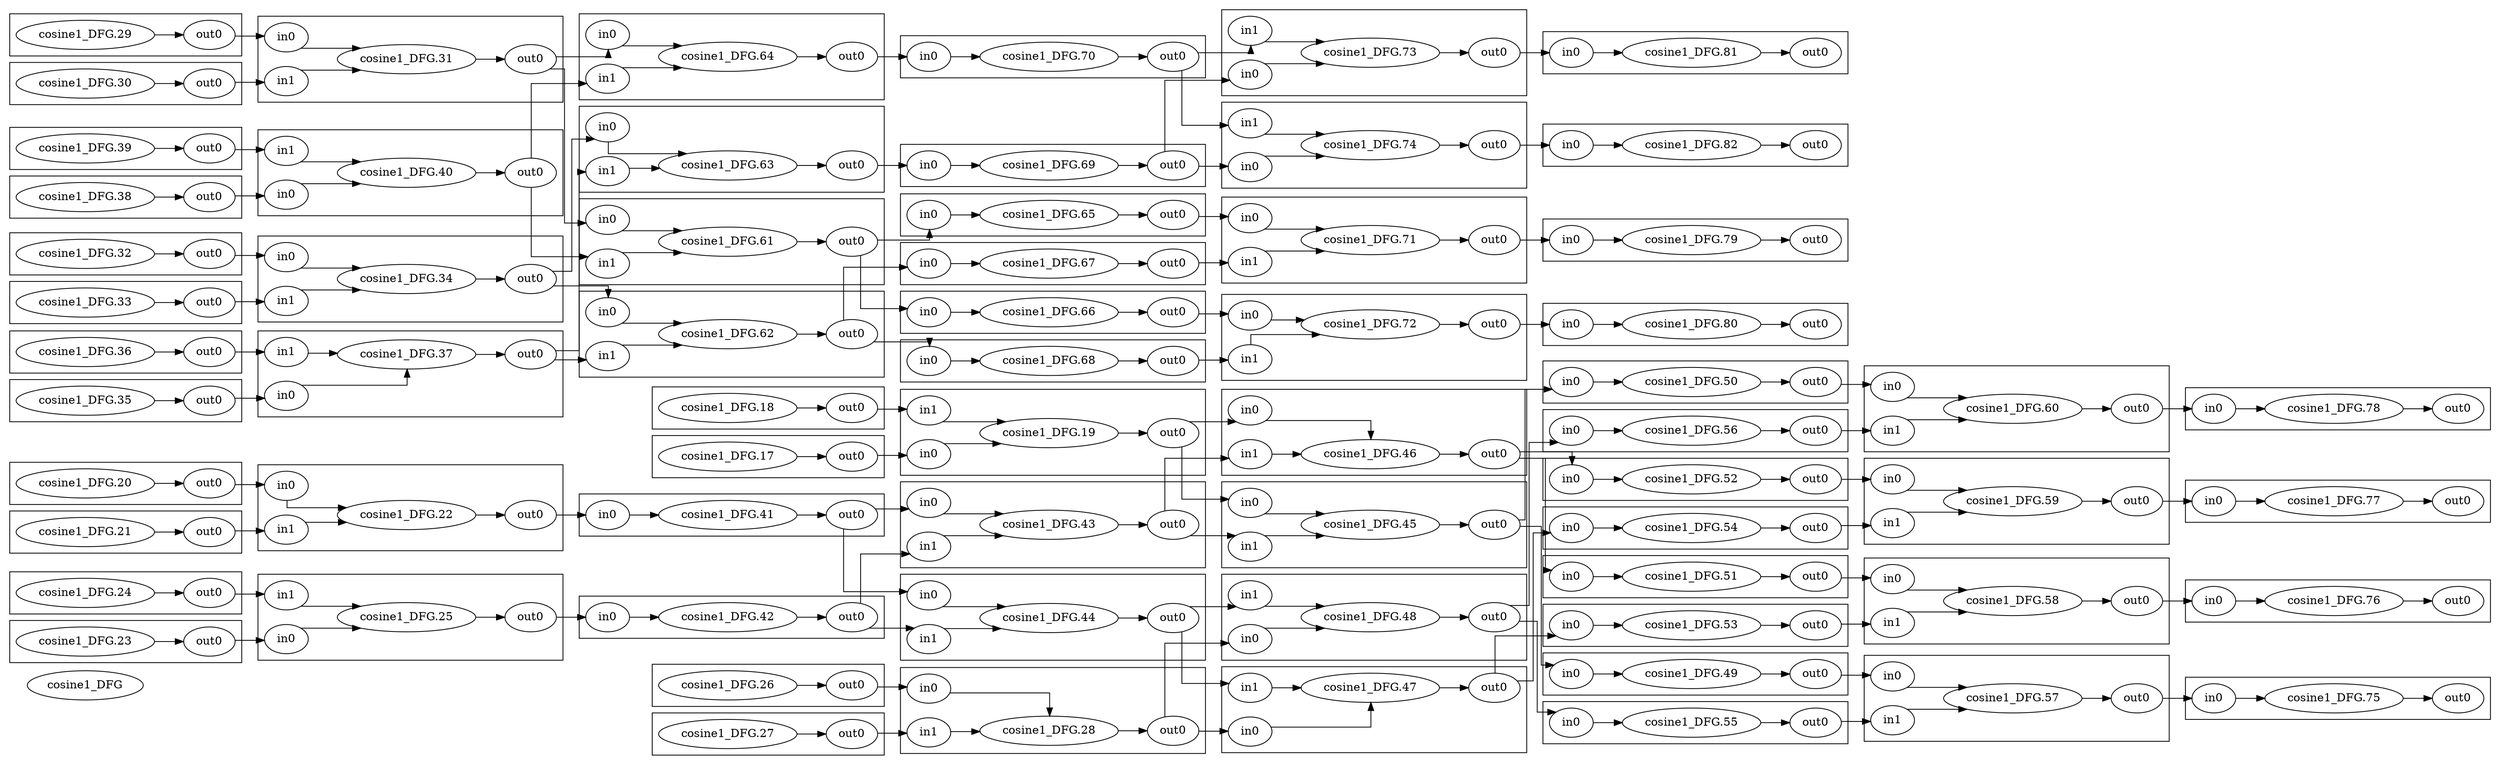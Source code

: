digraph cluster_cosine1_DFG {
	rankdir=LR splines=ortho
	cosine1_DFG [label=cosine1_DFG]
	subgraph "cluster_cosine1_DFG.46" {
		rankdir=LR splines=ortho
		"cosine1_DFG.46" [label="cosine1_DFG.46"]
		"cosine1_DFG.46.in1" [label=in1]
		"cosine1_DFG.46.out0" [label=out0]
		"cosine1_DFG.46.in0" [label=in0]
	}
	subgraph "cluster_cosine1_DFG.78" {
		rankdir=LR splines=ortho
		"cosine1_DFG.78" [label="cosine1_DFG.78"]
		"cosine1_DFG.78.out0" [label=out0]
		"cosine1_DFG.78.in0" [label=in0]
	}
	subgraph "cluster_cosine1_DFG.70" {
		rankdir=LR splines=ortho
		"cosine1_DFG.70" [label="cosine1_DFG.70"]
		"cosine1_DFG.70.in0" [label=in0]
		"cosine1_DFG.70.out0" [label=out0]
	}
	subgraph "cluster_cosine1_DFG.18" {
		rankdir=LR splines=ortho
		"cosine1_DFG.18" [label="cosine1_DFG.18"]
		"cosine1_DFG.18.out0" [label=out0]
	}
	subgraph "cluster_cosine1_DFG.51" {
		rankdir=LR splines=ortho
		"cosine1_DFG.51" [label="cosine1_DFG.51"]
		"cosine1_DFG.51.out0" [label=out0]
		"cosine1_DFG.51.in0" [label=in0]
	}
	subgraph "cluster_cosine1_DFG.65" {
		rankdir=LR splines=ortho
		"cosine1_DFG.65" [label="cosine1_DFG.65"]
		"cosine1_DFG.65.in0" [label=in0]
		"cosine1_DFG.65.out0" [label=out0]
	}
	subgraph "cluster_cosine1_DFG.19" {
		rankdir=LR splines=ortho
		"cosine1_DFG.19" [label="cosine1_DFG.19"]
		"cosine1_DFG.19.in0" [label=in0]
		"cosine1_DFG.19.out0" [label=out0]
		"cosine1_DFG.19.in1" [label=in1]
	}
	subgraph "cluster_cosine1_DFG.52" {
		rankdir=LR splines=ortho
		"cosine1_DFG.52" [label="cosine1_DFG.52"]
		"cosine1_DFG.52.in0" [label=in0]
		"cosine1_DFG.52.out0" [label=out0]
	}
	subgraph "cluster_cosine1_DFG.66" {
		rankdir=LR splines=ortho
		"cosine1_DFG.66" [label="cosine1_DFG.66"]
		"cosine1_DFG.66.in0" [label=in0]
		"cosine1_DFG.66.out0" [label=out0]
	}
	subgraph "cluster_cosine1_DFG.34" {
		rankdir=LR splines=ortho
		"cosine1_DFG.34" [label="cosine1_DFG.34"]
		"cosine1_DFG.34.in0" [label=in0]
		"cosine1_DFG.34.in1" [label=in1]
		"cosine1_DFG.34.out0" [label=out0]
	}
	subgraph "cluster_cosine1_DFG.36" {
		rankdir=LR splines=ortho
		"cosine1_DFG.36" [label="cosine1_DFG.36"]
		"cosine1_DFG.36.out0" [label=out0]
	}
	subgraph "cluster_cosine1_DFG.64" {
		rankdir=LR splines=ortho
		"cosine1_DFG.64" [label="cosine1_DFG.64"]
		"cosine1_DFG.64.in0" [label=in0]
		"cosine1_DFG.64.in1" [label=in1]
		"cosine1_DFG.64.out0" [label=out0]
	}
	subgraph "cluster_cosine1_DFG.47" {
		rankdir=LR splines=ortho
		"cosine1_DFG.47" [label="cosine1_DFG.47"]
		"cosine1_DFG.47.in0" [label=in0]
		"cosine1_DFG.47.in1" [label=in1]
		"cosine1_DFG.47.out0" [label=out0]
	}
	subgraph "cluster_cosine1_DFG.48" {
		rankdir=LR splines=ortho
		"cosine1_DFG.48" [label="cosine1_DFG.48"]
		"cosine1_DFG.48.in1" [label=in1]
		"cosine1_DFG.48.out0" [label=out0]
		"cosine1_DFG.48.in0" [label=in0]
	}
	subgraph "cluster_cosine1_DFG.29" {
		rankdir=LR splines=ortho
		"cosine1_DFG.29" [label="cosine1_DFG.29"]
		"cosine1_DFG.29.out0" [label=out0]
	}
	subgraph "cluster_cosine1_DFG.61" {
		rankdir=LR splines=ortho
		"cosine1_DFG.61" [label="cosine1_DFG.61"]
		"cosine1_DFG.61.in1" [label=in1]
		"cosine1_DFG.61.in0" [label=in0]
		"cosine1_DFG.61.out0" [label=out0]
	}
	subgraph "cluster_cosine1_DFG.45" {
		rankdir=LR splines=ortho
		"cosine1_DFG.45" [label="cosine1_DFG.45"]
		"cosine1_DFG.45.out0" [label=out0]
		"cosine1_DFG.45.in0" [label=in0]
		"cosine1_DFG.45.in1" [label=in1]
	}
	subgraph "cluster_cosine1_DFG.43" {
		rankdir=LR splines=ortho
		"cosine1_DFG.43" [label="cosine1_DFG.43"]
		"cosine1_DFG.43.out0" [label=out0]
		"cosine1_DFG.43.in1" [label=in1]
		"cosine1_DFG.43.in0" [label=in0]
	}
	subgraph "cluster_cosine1_DFG.41" {
		rankdir=LR splines=ortho
		"cosine1_DFG.41" [label="cosine1_DFG.41"]
		"cosine1_DFG.41.in0" [label=in0]
		"cosine1_DFG.41.out0" [label=out0]
	}
	subgraph "cluster_cosine1_DFG.37" {
		rankdir=LR splines=ortho
		"cosine1_DFG.37" [label="cosine1_DFG.37"]
		"cosine1_DFG.37.out0" [label=out0]
		"cosine1_DFG.37.in1" [label=in1]
		"cosine1_DFG.37.in0" [label=in0]
	}
	subgraph "cluster_cosine1_DFG.79" {
		rankdir=LR splines=ortho
		"cosine1_DFG.79" [label="cosine1_DFG.79"]
		"cosine1_DFG.79.out0" [label=out0]
		"cosine1_DFG.79.in0" [label=in0]
	}
	subgraph "cluster_cosine1_DFG.22" {
		rankdir=LR splines=ortho
		"cosine1_DFG.22" [label="cosine1_DFG.22"]
		"cosine1_DFG.22.in1" [label=in1]
		"cosine1_DFG.22.in0" [label=in0]
		"cosine1_DFG.22.out0" [label=out0]
	}
	subgraph "cluster_cosine1_DFG.76" {
		rankdir=LR splines=ortho
		"cosine1_DFG.76" [label="cosine1_DFG.76"]
		"cosine1_DFG.76.in0" [label=in0]
		"cosine1_DFG.76.out0" [label=out0]
	}
	subgraph "cluster_cosine1_DFG.81" {
		rankdir=LR splines=ortho
		"cosine1_DFG.81" [label="cosine1_DFG.81"]
		"cosine1_DFG.81.in0" [label=in0]
		"cosine1_DFG.81.out0" [label=out0]
	}
	subgraph "cluster_cosine1_DFG.49" {
		rankdir=LR splines=ortho
		"cosine1_DFG.49" [label="cosine1_DFG.49"]
		"cosine1_DFG.49.out0" [label=out0]
		"cosine1_DFG.49.in0" [label=in0]
	}
	subgraph "cluster_cosine1_DFG.53" {
		rankdir=LR splines=ortho
		"cosine1_DFG.53" [label="cosine1_DFG.53"]
		"cosine1_DFG.53.in0" [label=in0]
		"cosine1_DFG.53.out0" [label=out0]
	}
	subgraph "cluster_cosine1_DFG.20" {
		rankdir=LR splines=ortho
		"cosine1_DFG.20" [label="cosine1_DFG.20"]
		"cosine1_DFG.20.out0" [label=out0]
	}
	subgraph "cluster_cosine1_DFG.56" {
		rankdir=LR splines=ortho
		"cosine1_DFG.56" [label="cosine1_DFG.56"]
		"cosine1_DFG.56.out0" [label=out0]
		"cosine1_DFG.56.in0" [label=in0]
	}
	subgraph "cluster_cosine1_DFG.26" {
		rankdir=LR splines=ortho
		"cosine1_DFG.26" [label="cosine1_DFG.26"]
		"cosine1_DFG.26.out0" [label=out0]
	}
	subgraph "cluster_cosine1_DFG.59" {
		rankdir=LR splines=ortho
		"cosine1_DFG.59" [label="cosine1_DFG.59"]
		"cosine1_DFG.59.in0" [label=in0]
		"cosine1_DFG.59.in1" [label=in1]
		"cosine1_DFG.59.out0" [label=out0]
	}
	subgraph "cluster_cosine1_DFG.75" {
		rankdir=LR splines=ortho
		"cosine1_DFG.75" [label="cosine1_DFG.75"]
		"cosine1_DFG.75.out0" [label=out0]
		"cosine1_DFG.75.in0" [label=in0]
	}
	subgraph "cluster_cosine1_DFG.39" {
		rankdir=LR splines=ortho
		"cosine1_DFG.39" [label="cosine1_DFG.39"]
		"cosine1_DFG.39.out0" [label=out0]
	}
	subgraph "cluster_cosine1_DFG.62" {
		rankdir=LR splines=ortho
		"cosine1_DFG.62" [label="cosine1_DFG.62"]
		"cosine1_DFG.62.in0" [label=in0]
		"cosine1_DFG.62.out0" [label=out0]
		"cosine1_DFG.62.in1" [label=in1]
	}
	subgraph "cluster_cosine1_DFG.72" {
		rankdir=LR splines=ortho
		"cosine1_DFG.72" [label="cosine1_DFG.72"]
		"cosine1_DFG.72.in1" [label=in1]
		"cosine1_DFG.72.out0" [label=out0]
		"cosine1_DFG.72.in0" [label=in0]
	}
	subgraph "cluster_cosine1_DFG.73" {
		rankdir=LR splines=ortho
		"cosine1_DFG.73" [label="cosine1_DFG.73"]
		"cosine1_DFG.73.in0" [label=in0]
		"cosine1_DFG.73.out0" [label=out0]
		"cosine1_DFG.73.in1" [label=in1]
	}
	subgraph "cluster_cosine1_DFG.57" {
		rankdir=LR splines=ortho
		"cosine1_DFG.57" [label="cosine1_DFG.57"]
		"cosine1_DFG.57.out0" [label=out0]
		"cosine1_DFG.57.in1" [label=in1]
		"cosine1_DFG.57.in0" [label=in0]
	}
	subgraph "cluster_cosine1_DFG.31" {
		rankdir=LR splines=ortho
		"cosine1_DFG.31" [label="cosine1_DFG.31"]
		"cosine1_DFG.31.in0" [label=in0]
		"cosine1_DFG.31.out0" [label=out0]
		"cosine1_DFG.31.in1" [label=in1]
	}
	subgraph "cluster_cosine1_DFG.55" {
		rankdir=LR splines=ortho
		"cosine1_DFG.55" [label="cosine1_DFG.55"]
		"cosine1_DFG.55.out0" [label=out0]
		"cosine1_DFG.55.in0" [label=in0]
	}
	subgraph "cluster_cosine1_DFG.38" {
		rankdir=LR splines=ortho
		"cosine1_DFG.38" [label="cosine1_DFG.38"]
		"cosine1_DFG.38.out0" [label=out0]
	}
	subgraph "cluster_cosine1_DFG.80" {
		rankdir=LR splines=ortho
		"cosine1_DFG.80" [label="cosine1_DFG.80"]
		"cosine1_DFG.80.out0" [label=out0]
		"cosine1_DFG.80.in0" [label=in0]
	}
	subgraph "cluster_cosine1_DFG.69" {
		rankdir=LR splines=ortho
		"cosine1_DFG.69" [label="cosine1_DFG.69"]
		"cosine1_DFG.69.out0" [label=out0]
		"cosine1_DFG.69.in0" [label=in0]
	}
	subgraph "cluster_cosine1_DFG.44" {
		rankdir=LR splines=ortho
		"cosine1_DFG.44" [label="cosine1_DFG.44"]
		"cosine1_DFG.44.in1" [label=in1]
		"cosine1_DFG.44.in0" [label=in0]
		"cosine1_DFG.44.out0" [label=out0]
	}
	subgraph "cluster_cosine1_DFG.60" {
		rankdir=LR splines=ortho
		"cosine1_DFG.60" [label="cosine1_DFG.60"]
		"cosine1_DFG.60.out0" [label=out0]
		"cosine1_DFG.60.in1" [label=in1]
		"cosine1_DFG.60.in0" [label=in0]
	}
	subgraph "cluster_cosine1_DFG.58" {
		rankdir=LR splines=ortho
		"cosine1_DFG.58" [label="cosine1_DFG.58"]
		"cosine1_DFG.58.out0" [label=out0]
		"cosine1_DFG.58.in1" [label=in1]
		"cosine1_DFG.58.in0" [label=in0]
	}
	subgraph "cluster_cosine1_DFG.50" {
		rankdir=LR splines=ortho
		"cosine1_DFG.50" [label="cosine1_DFG.50"]
		"cosine1_DFG.50.out0" [label=out0]
		"cosine1_DFG.50.in0" [label=in0]
	}
	subgraph "cluster_cosine1_DFG.25" {
		rankdir=LR splines=ortho
		"cosine1_DFG.25" [label="cosine1_DFG.25"]
		"cosine1_DFG.25.in0" [label=in0]
		"cosine1_DFG.25.in1" [label=in1]
		"cosine1_DFG.25.out0" [label=out0]
	}
	subgraph "cluster_cosine1_DFG.71" {
		rankdir=LR splines=ortho
		"cosine1_DFG.71" [label="cosine1_DFG.71"]
		"cosine1_DFG.71.in1" [label=in1]
		"cosine1_DFG.71.out0" [label=out0]
		"cosine1_DFG.71.in0" [label=in0]
	}
	subgraph "cluster_cosine1_DFG.77" {
		rankdir=LR splines=ortho
		"cosine1_DFG.77" [label="cosine1_DFG.77"]
		"cosine1_DFG.77.in0" [label=in0]
		"cosine1_DFG.77.out0" [label=out0]
	}
	subgraph "cluster_cosine1_DFG.32" {
		rankdir=LR splines=ortho
		"cosine1_DFG.32" [label="cosine1_DFG.32"]
		"cosine1_DFG.32.out0" [label=out0]
	}
	subgraph "cluster_cosine1_DFG.40" {
		rankdir=LR splines=ortho
		"cosine1_DFG.40" [label="cosine1_DFG.40"]
		"cosine1_DFG.40.in0" [label=in0]
		"cosine1_DFG.40.out0" [label=out0]
		"cosine1_DFG.40.in1" [label=in1]
	}
	subgraph "cluster_cosine1_DFG.42" {
		rankdir=LR splines=ortho
		"cosine1_DFG.42" [label="cosine1_DFG.42"]
		"cosine1_DFG.42.in0" [label=in0]
		"cosine1_DFG.42.out0" [label=out0]
	}
	subgraph "cluster_cosine1_DFG.54" {
		rankdir=LR splines=ortho
		"cosine1_DFG.54" [label="cosine1_DFG.54"]
		"cosine1_DFG.54.in0" [label=in0]
		"cosine1_DFG.54.out0" [label=out0]
	}
	subgraph "cluster_cosine1_DFG.82" {
		rankdir=LR splines=ortho
		"cosine1_DFG.82" [label="cosine1_DFG.82"]
		"cosine1_DFG.82.out0" [label=out0]
		"cosine1_DFG.82.in0" [label=in0]
	}
	subgraph "cluster_cosine1_DFG.24" {
		rankdir=LR splines=ortho
		"cosine1_DFG.24" [label="cosine1_DFG.24"]
		"cosine1_DFG.24.out0" [label=out0]
	}
	subgraph "cluster_cosine1_DFG.67" {
		rankdir=LR splines=ortho
		"cosine1_DFG.67" [label="cosine1_DFG.67"]
		"cosine1_DFG.67.out0" [label=out0]
		"cosine1_DFG.67.in0" [label=in0]
	}
	subgraph "cluster_cosine1_DFG.28" {
		rankdir=LR splines=ortho
		"cosine1_DFG.28" [label="cosine1_DFG.28"]
		"cosine1_DFG.28.in1" [label=in1]
		"cosine1_DFG.28.in0" [label=in0]
		"cosine1_DFG.28.out0" [label=out0]
	}
	subgraph "cluster_cosine1_DFG.33" {
		rankdir=LR splines=ortho
		"cosine1_DFG.33" [label="cosine1_DFG.33"]
		"cosine1_DFG.33.out0" [label=out0]
	}
	subgraph "cluster_cosine1_DFG.23" {
		rankdir=LR splines=ortho
		"cosine1_DFG.23" [label="cosine1_DFG.23"]
		"cosine1_DFG.23.out0" [label=out0]
	}
	subgraph "cluster_cosine1_DFG.63" {
		rankdir=LR splines=ortho
		"cosine1_DFG.63" [label="cosine1_DFG.63"]
		"cosine1_DFG.63.out0" [label=out0]
		"cosine1_DFG.63.in0" [label=in0]
		"cosine1_DFG.63.in1" [label=in1]
	}
	subgraph "cluster_cosine1_DFG.74" {
		rankdir=LR splines=ortho
		"cosine1_DFG.74" [label="cosine1_DFG.74"]
		"cosine1_DFG.74.in0" [label=in0]
		"cosine1_DFG.74.out0" [label=out0]
		"cosine1_DFG.74.in1" [label=in1]
	}
	subgraph "cluster_cosine1_DFG.35" {
		rankdir=LR splines=ortho
		"cosine1_DFG.35" [label="cosine1_DFG.35"]
		"cosine1_DFG.35.out0" [label=out0]
	}
	subgraph "cluster_cosine1_DFG.21" {
		rankdir=LR splines=ortho
		"cosine1_DFG.21" [label="cosine1_DFG.21"]
		"cosine1_DFG.21.out0" [label=out0]
	}
	subgraph "cluster_cosine1_DFG.27" {
		rankdir=LR splines=ortho
		"cosine1_DFG.27" [label="cosine1_DFG.27"]
		"cosine1_DFG.27.out0" [label=out0]
	}
	subgraph "cluster_cosine1_DFG.30" {
		rankdir=LR splines=ortho
		"cosine1_DFG.30" [label="cosine1_DFG.30"]
		"cosine1_DFG.30.out0" [label=out0]
	}
	subgraph "cluster_cosine1_DFG.68" {
		rankdir=LR splines=ortho
		"cosine1_DFG.68" [label="cosine1_DFG.68"]
		"cosine1_DFG.68.in0" [label=in0]
		"cosine1_DFG.68.out0" [label=out0]
	}
	subgraph "cluster_cosine1_DFG.17" {
		rankdir=LR splines=ortho
		"cosine1_DFG.17" [label="cosine1_DFG.17"]
		"cosine1_DFG.17.out0" [label=out0]
	}
	"cosine1_DFG.17.out0" -> "cosine1_DFG.19.in0" [lhead="cluster_cosine1_DFG.19" ltail="cluster_cosine1_DFG.17"]
	"cosine1_DFG.18.out0" -> "cosine1_DFG.19.in1" [lhead="cluster_cosine1_DFG.19" ltail="cluster_cosine1_DFG.18"]
	"cosine1_DFG.19.out0" -> "cosine1_DFG.46.in0" [lhead="cluster_cosine1_DFG.46" ltail="cluster_cosine1_DFG.19"]
	"cosine1_DFG.19.out0" -> "cosine1_DFG.45.in0" [lhead="cluster_cosine1_DFG.45" ltail="cluster_cosine1_DFG.19"]
	"cosine1_DFG.20.out0" -> "cosine1_DFG.22.in0" [lhead="cluster_cosine1_DFG.22" ltail="cluster_cosine1_DFG.20"]
	"cosine1_DFG.21.out0" -> "cosine1_DFG.22.in1" [lhead="cluster_cosine1_DFG.22" ltail="cluster_cosine1_DFG.21"]
	"cosine1_DFG.22.out0" -> "cosine1_DFG.41.in0" [lhead="cluster_cosine1_DFG.41" ltail="cluster_cosine1_DFG.22"]
	"cosine1_DFG.23.out0" -> "cosine1_DFG.25.in0" [lhead="cluster_cosine1_DFG.25" ltail="cluster_cosine1_DFG.23"]
	"cosine1_DFG.24.out0" -> "cosine1_DFG.25.in1" [lhead="cluster_cosine1_DFG.25" ltail="cluster_cosine1_DFG.24"]
	"cosine1_DFG.25.out0" -> "cosine1_DFG.42.in0" [lhead="cluster_cosine1_DFG.42" ltail="cluster_cosine1_DFG.25"]
	"cosine1_DFG.26.out0" -> "cosine1_DFG.28.in0" [lhead="cluster_cosine1_DFG.28" ltail="cluster_cosine1_DFG.26"]
	"cosine1_DFG.27.out0" -> "cosine1_DFG.28.in1" [lhead="cluster_cosine1_DFG.28" ltail="cluster_cosine1_DFG.27"]
	"cosine1_DFG.28.out0" -> "cosine1_DFG.47.in0" [lhead="cluster_cosine1_DFG.47" ltail="cluster_cosine1_DFG.28"]
	"cosine1_DFG.28.out0" -> "cosine1_DFG.48.in0" [lhead="cluster_cosine1_DFG.48" ltail="cluster_cosine1_DFG.28"]
	"cosine1_DFG.29.out0" -> "cosine1_DFG.31.in0" [lhead="cluster_cosine1_DFG.31" ltail="cluster_cosine1_DFG.29"]
	"cosine1_DFG.30.out0" -> "cosine1_DFG.31.in1" [lhead="cluster_cosine1_DFG.31" ltail="cluster_cosine1_DFG.30"]
	"cosine1_DFG.31.out0" -> "cosine1_DFG.61.in0" [lhead="cluster_cosine1_DFG.61" ltail="cluster_cosine1_DFG.31"]
	"cosine1_DFG.31.out0" -> "cosine1_DFG.64.in0" [lhead="cluster_cosine1_DFG.64" ltail="cluster_cosine1_DFG.31"]
	"cosine1_DFG.32.out0" -> "cosine1_DFG.34.in0" [lhead="cluster_cosine1_DFG.34" ltail="cluster_cosine1_DFG.32"]
	"cosine1_DFG.33.out0" -> "cosine1_DFG.34.in1" [lhead="cluster_cosine1_DFG.34" ltail="cluster_cosine1_DFG.33"]
	"cosine1_DFG.34.out0" -> "cosine1_DFG.63.in0" [lhead="cluster_cosine1_DFG.63" ltail="cluster_cosine1_DFG.34"]
	"cosine1_DFG.34.out0" -> "cosine1_DFG.62.in0" [lhead="cluster_cosine1_DFG.62" ltail="cluster_cosine1_DFG.34"]
	"cosine1_DFG.35.out0" -> "cosine1_DFG.37.in0" [lhead="cluster_cosine1_DFG.37" ltail="cluster_cosine1_DFG.35"]
	"cosine1_DFG.36.out0" -> "cosine1_DFG.37.in1" [lhead="cluster_cosine1_DFG.37" ltail="cluster_cosine1_DFG.36"]
	"cosine1_DFG.37.out0" -> "cosine1_DFG.63.in1" [lhead="cluster_cosine1_DFG.63" ltail="cluster_cosine1_DFG.37"]
	"cosine1_DFG.37.out0" -> "cosine1_DFG.62.in1" [lhead="cluster_cosine1_DFG.62" ltail="cluster_cosine1_DFG.37"]
	"cosine1_DFG.38.out0" -> "cosine1_DFG.40.in0" [lhead="cluster_cosine1_DFG.40" ltail="cluster_cosine1_DFG.38"]
	"cosine1_DFG.39.out0" -> "cosine1_DFG.40.in1" [lhead="cluster_cosine1_DFG.40" ltail="cluster_cosine1_DFG.39"]
	"cosine1_DFG.40.out0" -> "cosine1_DFG.61.in1" [lhead="cluster_cosine1_DFG.61" ltail="cluster_cosine1_DFG.40"]
	"cosine1_DFG.40.out0" -> "cosine1_DFG.64.in1" [lhead="cluster_cosine1_DFG.64" ltail="cluster_cosine1_DFG.40"]
	"cosine1_DFG.41.out0" -> "cosine1_DFG.44.in0" [lhead="cluster_cosine1_DFG.44" ltail="cluster_cosine1_DFG.41"]
	"cosine1_DFG.41.out0" -> "cosine1_DFG.43.in0" [lhead="cluster_cosine1_DFG.43" ltail="cluster_cosine1_DFG.41"]
	"cosine1_DFG.42.out0" -> "cosine1_DFG.44.in1" [lhead="cluster_cosine1_DFG.44" ltail="cluster_cosine1_DFG.42"]
	"cosine1_DFG.42.out0" -> "cosine1_DFG.43.in1" [lhead="cluster_cosine1_DFG.43" ltail="cluster_cosine1_DFG.42"]
	"cosine1_DFG.43.out0" -> "cosine1_DFG.46.in1" [lhead="cluster_cosine1_DFG.46" ltail="cluster_cosine1_DFG.43"]
	"cosine1_DFG.43.out0" -> "cosine1_DFG.45.in1" [lhead="cluster_cosine1_DFG.45" ltail="cluster_cosine1_DFG.43"]
	"cosine1_DFG.44.out0" -> "cosine1_DFG.47.in1" [lhead="cluster_cosine1_DFG.47" ltail="cluster_cosine1_DFG.44"]
	"cosine1_DFG.44.out0" -> "cosine1_DFG.48.in1" [lhead="cluster_cosine1_DFG.48" ltail="cluster_cosine1_DFG.44"]
	"cosine1_DFG.45.out0" -> "cosine1_DFG.50.in0" [lhead="cluster_cosine1_DFG.50" ltail="cluster_cosine1_DFG.45"]
	"cosine1_DFG.45.out0" -> "cosine1_DFG.49.in0" [lhead="cluster_cosine1_DFG.49" ltail="cluster_cosine1_DFG.45"]
	"cosine1_DFG.46.out0" -> "cosine1_DFG.52.in0" [lhead="cluster_cosine1_DFG.52" ltail="cluster_cosine1_DFG.46"]
	"cosine1_DFG.46.out0" -> "cosine1_DFG.51.in0" [lhead="cluster_cosine1_DFG.51" ltail="cluster_cosine1_DFG.46"]
	"cosine1_DFG.47.out0" -> "cosine1_DFG.53.in0" [lhead="cluster_cosine1_DFG.53" ltail="cluster_cosine1_DFG.47"]
	"cosine1_DFG.47.out0" -> "cosine1_DFG.54.in0" [lhead="cluster_cosine1_DFG.54" ltail="cluster_cosine1_DFG.47"]
	"cosine1_DFG.48.out0" -> "cosine1_DFG.56.in0" [lhead="cluster_cosine1_DFG.56" ltail="cluster_cosine1_DFG.48"]
	"cosine1_DFG.48.out0" -> "cosine1_DFG.55.in0" [lhead="cluster_cosine1_DFG.55" ltail="cluster_cosine1_DFG.48"]
	"cosine1_DFG.49.out0" -> "cosine1_DFG.57.in0" [lhead="cluster_cosine1_DFG.57" ltail="cluster_cosine1_DFG.49"]
	"cosine1_DFG.50.out0" -> "cosine1_DFG.60.in0" [lhead="cluster_cosine1_DFG.60" ltail="cluster_cosine1_DFG.50"]
	"cosine1_DFG.51.out0" -> "cosine1_DFG.58.in0" [lhead="cluster_cosine1_DFG.58" ltail="cluster_cosine1_DFG.51"]
	"cosine1_DFG.52.out0" -> "cosine1_DFG.59.in0" [lhead="cluster_cosine1_DFG.59" ltail="cluster_cosine1_DFG.52"]
	"cosine1_DFG.53.out0" -> "cosine1_DFG.58.in1" [lhead="cluster_cosine1_DFG.58" ltail="cluster_cosine1_DFG.53"]
	"cosine1_DFG.54.out0" -> "cosine1_DFG.59.in1" [lhead="cluster_cosine1_DFG.59" ltail="cluster_cosine1_DFG.54"]
	"cosine1_DFG.55.out0" -> "cosine1_DFG.57.in1" [lhead="cluster_cosine1_DFG.57" ltail="cluster_cosine1_DFG.55"]
	"cosine1_DFG.56.out0" -> "cosine1_DFG.60.in1" [lhead="cluster_cosine1_DFG.60" ltail="cluster_cosine1_DFG.56"]
	"cosine1_DFG.57.out0" -> "cosine1_DFG.75.in0" [lhead="cluster_cosine1_DFG.75" ltail="cluster_cosine1_DFG.57"]
	"cosine1_DFG.58.out0" -> "cosine1_DFG.76.in0" [lhead="cluster_cosine1_DFG.76" ltail="cluster_cosine1_DFG.58"]
	"cosine1_DFG.59.out0" -> "cosine1_DFG.77.in0" [lhead="cluster_cosine1_DFG.77" ltail="cluster_cosine1_DFG.59"]
	"cosine1_DFG.60.out0" -> "cosine1_DFG.78.in0" [lhead="cluster_cosine1_DFG.78" ltail="cluster_cosine1_DFG.60"]
	"cosine1_DFG.61.out0" -> "cosine1_DFG.65.in0" [lhead="cluster_cosine1_DFG.65" ltail="cluster_cosine1_DFG.61"]
	"cosine1_DFG.61.out0" -> "cosine1_DFG.66.in0" [lhead="cluster_cosine1_DFG.66" ltail="cluster_cosine1_DFG.61"]
	"cosine1_DFG.62.out0" -> "cosine1_DFG.67.in0" [lhead="cluster_cosine1_DFG.67" ltail="cluster_cosine1_DFG.62"]
	"cosine1_DFG.62.out0" -> "cosine1_DFG.68.in0" [lhead="cluster_cosine1_DFG.68" ltail="cluster_cosine1_DFG.62"]
	"cosine1_DFG.63.out0" -> "cosine1_DFG.69.in0" [lhead="cluster_cosine1_DFG.69" ltail="cluster_cosine1_DFG.63"]
	"cosine1_DFG.64.out0" -> "cosine1_DFG.70.in0" [lhead="cluster_cosine1_DFG.70" ltail="cluster_cosine1_DFG.64"]
	"cosine1_DFG.65.out0" -> "cosine1_DFG.71.in0" [lhead="cluster_cosine1_DFG.71" ltail="cluster_cosine1_DFG.65"]
	"cosine1_DFG.66.out0" -> "cosine1_DFG.72.in0" [lhead="cluster_cosine1_DFG.72" ltail="cluster_cosine1_DFG.66"]
	"cosine1_DFG.67.out0" -> "cosine1_DFG.71.in1" [lhead="cluster_cosine1_DFG.71" ltail="cluster_cosine1_DFG.67"]
	"cosine1_DFG.68.out0" -> "cosine1_DFG.72.in1" [lhead="cluster_cosine1_DFG.72" ltail="cluster_cosine1_DFG.68"]
	"cosine1_DFG.69.out0" -> "cosine1_DFG.73.in0" [lhead="cluster_cosine1_DFG.73" ltail="cluster_cosine1_DFG.69"]
	"cosine1_DFG.69.out0" -> "cosine1_DFG.74.in0" [lhead="cluster_cosine1_DFG.74" ltail="cluster_cosine1_DFG.69"]
	"cosine1_DFG.70.out0" -> "cosine1_DFG.73.in1" [lhead="cluster_cosine1_DFG.73" ltail="cluster_cosine1_DFG.70"]
	"cosine1_DFG.70.out0" -> "cosine1_DFG.74.in1" [lhead="cluster_cosine1_DFG.74" ltail="cluster_cosine1_DFG.70"]
	"cosine1_DFG.71.out0" -> "cosine1_DFG.79.in0" [lhead="cluster_cosine1_DFG.79" ltail="cluster_cosine1_DFG.71"]
	"cosine1_DFG.72.out0" -> "cosine1_DFG.80.in0" [lhead="cluster_cosine1_DFG.80" ltail="cluster_cosine1_DFG.72"]
	"cosine1_DFG.73.out0" -> "cosine1_DFG.81.in0" [lhead="cluster_cosine1_DFG.81" ltail="cluster_cosine1_DFG.73"]
	"cosine1_DFG.74.out0" -> "cosine1_DFG.82.in0" [lhead="cluster_cosine1_DFG.82" ltail="cluster_cosine1_DFG.74"]
	"cosine1_DFG.78" -> "cosine1_DFG.78.out0" [lhead="cluster_cosine1_DFG.78" ltail="cluster_cosine1_DFG.78"]
	"cosine1_DFG.65.in0" -> "cosine1_DFG.65" [lhead="cluster_cosine1_DFG.65" ltail="cluster_cosine1_DFG.65"]
	"cosine1_DFG.19.in0" -> "cosine1_DFG.19" [lhead="cluster_cosine1_DFG.19" ltail="cluster_cosine1_DFG.19"]
	"cosine1_DFG.52.in0" -> "cosine1_DFG.52" [lhead="cluster_cosine1_DFG.52" ltail="cluster_cosine1_DFG.52"]
	"cosine1_DFG.66.in0" -> "cosine1_DFG.66" [lhead="cluster_cosine1_DFG.66" ltail="cluster_cosine1_DFG.66"]
	"cosine1_DFG.34.in0" -> "cosine1_DFG.34" [lhead="cluster_cosine1_DFG.34" ltail="cluster_cosine1_DFG.34"]
	"cosine1_DFG.47.in0" -> "cosine1_DFG.47" [lhead="cluster_cosine1_DFG.47" ltail="cluster_cosine1_DFG.47"]
	"cosine1_DFG.48.in1" -> "cosine1_DFG.48" [lhead="cluster_cosine1_DFG.48" ltail="cluster_cosine1_DFG.48"]
	"cosine1_DFG.61.in1" -> "cosine1_DFG.61" [lhead="cluster_cosine1_DFG.61" ltail="cluster_cosine1_DFG.61"]
	"cosine1_DFG.37" -> "cosine1_DFG.37.out0" [lhead="cluster_cosine1_DFG.37" ltail="cluster_cosine1_DFG.37"]
	"cosine1_DFG.79" -> "cosine1_DFG.79.out0" [lhead="cluster_cosine1_DFG.79" ltail="cluster_cosine1_DFG.79"]
	"cosine1_DFG.22.in1" -> "cosine1_DFG.22" [lhead="cluster_cosine1_DFG.22" ltail="cluster_cosine1_DFG.22"]
	"cosine1_DFG.76.in0" -> "cosine1_DFG.76" [lhead="cluster_cosine1_DFG.76" ltail="cluster_cosine1_DFG.76"]
	"cosine1_DFG.81.in0" -> "cosine1_DFG.81" [lhead="cluster_cosine1_DFG.81" ltail="cluster_cosine1_DFG.81"]
	"cosine1_DFG.49" -> "cosine1_DFG.49.out0" [lhead="cluster_cosine1_DFG.49" ltail="cluster_cosine1_DFG.49"]
	"cosine1_DFG.53.in0" -> "cosine1_DFG.53" [lhead="cluster_cosine1_DFG.53" ltail="cluster_cosine1_DFG.53"]
	"cosine1_DFG.56" -> "cosine1_DFG.56.out0" [lhead="cluster_cosine1_DFG.56" ltail="cluster_cosine1_DFG.56"]
	"cosine1_DFG.26" -> "cosine1_DFG.26.out0" [lhead="cluster_cosine1_DFG.26" ltail="cluster_cosine1_DFG.26"]
	"cosine1_DFG.59.in0" -> "cosine1_DFG.59" [lhead="cluster_cosine1_DFG.59" ltail="cluster_cosine1_DFG.59"]
	"cosine1_DFG.34.in1" -> "cosine1_DFG.34" [lhead="cluster_cosine1_DFG.34" ltail="cluster_cosine1_DFG.34"]
	"cosine1_DFG.39" -> "cosine1_DFG.39.out0" [lhead="cluster_cosine1_DFG.39" ltail="cluster_cosine1_DFG.39"]
	"cosine1_DFG.29" -> "cosine1_DFG.29.out0" [lhead="cluster_cosine1_DFG.29" ltail="cluster_cosine1_DFG.29"]
	"cosine1_DFG.62.in0" -> "cosine1_DFG.62" [lhead="cluster_cosine1_DFG.62" ltail="cluster_cosine1_DFG.62"]
	"cosine1_DFG.72.in1" -> "cosine1_DFG.72" [lhead="cluster_cosine1_DFG.72" ltail="cluster_cosine1_DFG.72"]
	"cosine1_DFG.51" -> "cosine1_DFG.51.out0" [lhead="cluster_cosine1_DFG.51" ltail="cluster_cosine1_DFG.51"]
	"cosine1_DFG.22.in0" -> "cosine1_DFG.22" [lhead="cluster_cosine1_DFG.22" ltail="cluster_cosine1_DFG.22"]
	"cosine1_DFG.73.in0" -> "cosine1_DFG.73" [lhead="cluster_cosine1_DFG.73" ltail="cluster_cosine1_DFG.73"]
	"cosine1_DFG.43" -> "cosine1_DFG.43.out0" [lhead="cluster_cosine1_DFG.43" ltail="cluster_cosine1_DFG.43"]
	"cosine1_DFG.53" -> "cosine1_DFG.53.out0" [lhead="cluster_cosine1_DFG.53" ltail="cluster_cosine1_DFG.53"]
	"cosine1_DFG.57" -> "cosine1_DFG.57.out0" [lhead="cluster_cosine1_DFG.57" ltail="cluster_cosine1_DFG.57"]
	"cosine1_DFG.59.in1" -> "cosine1_DFG.59" [lhead="cluster_cosine1_DFG.59" ltail="cluster_cosine1_DFG.59"]
	"cosine1_DFG.75" -> "cosine1_DFG.75.out0" [lhead="cluster_cosine1_DFG.75" ltail="cluster_cosine1_DFG.75"]
	"cosine1_DFG.45" -> "cosine1_DFG.45.out0" [lhead="cluster_cosine1_DFG.45" ltail="cluster_cosine1_DFG.45"]
	"cosine1_DFG.31.in0" -> "cosine1_DFG.31" [lhead="cluster_cosine1_DFG.31" ltail="cluster_cosine1_DFG.31"]
	"cosine1_DFG.55" -> "cosine1_DFG.55.out0" [lhead="cluster_cosine1_DFG.55" ltail="cluster_cosine1_DFG.55"]
	"cosine1_DFG.38" -> "cosine1_DFG.38.out0" [lhead="cluster_cosine1_DFG.38" ltail="cluster_cosine1_DFG.38"]
	"cosine1_DFG.37.in1" -> "cosine1_DFG.37" [lhead="cluster_cosine1_DFG.37" ltail="cluster_cosine1_DFG.37"]
	"cosine1_DFG.22" -> "cosine1_DFG.22.out0" [lhead="cluster_cosine1_DFG.22" ltail="cluster_cosine1_DFG.22"]
	"cosine1_DFG.65" -> "cosine1_DFG.65.out0" [lhead="cluster_cosine1_DFG.65" ltail="cluster_cosine1_DFG.65"]
	"cosine1_DFG.69" -> "cosine1_DFG.69.out0" [lhead="cluster_cosine1_DFG.69" ltail="cluster_cosine1_DFG.69"]
	"cosine1_DFG.44.in1" -> "cosine1_DFG.44" [lhead="cluster_cosine1_DFG.44" ltail="cluster_cosine1_DFG.44"]
	"cosine1_DFG.66" -> "cosine1_DFG.66.out0" [lhead="cluster_cosine1_DFG.66" ltail="cluster_cosine1_DFG.66"]
	"cosine1_DFG.60" -> "cosine1_DFG.60.out0" [lhead="cluster_cosine1_DFG.60" ltail="cluster_cosine1_DFG.60"]
	"cosine1_DFG.59" -> "cosine1_DFG.59.out0" [lhead="cluster_cosine1_DFG.59" ltail="cluster_cosine1_DFG.59"]
	"cosine1_DFG.61.in0" -> "cosine1_DFG.61" [lhead="cluster_cosine1_DFG.61" ltail="cluster_cosine1_DFG.61"]
	"cosine1_DFG.58" -> "cosine1_DFG.58.out0" [lhead="cluster_cosine1_DFG.58" ltail="cluster_cosine1_DFG.58"]
	"cosine1_DFG.62" -> "cosine1_DFG.62.out0" [lhead="cluster_cosine1_DFG.62" ltail="cluster_cosine1_DFG.62"]
	"cosine1_DFG.60.in1" -> "cosine1_DFG.60" [lhead="cluster_cosine1_DFG.60" ltail="cluster_cosine1_DFG.60"]
	"cosine1_DFG.76" -> "cosine1_DFG.76.out0" [lhead="cluster_cosine1_DFG.76" ltail="cluster_cosine1_DFG.76"]
	"cosine1_DFG.25.in0" -> "cosine1_DFG.25" [lhead="cluster_cosine1_DFG.25" ltail="cluster_cosine1_DFG.25"]
	"cosine1_DFG.41.in0" -> "cosine1_DFG.41" [lhead="cluster_cosine1_DFG.41" ltail="cluster_cosine1_DFG.41"]
	"cosine1_DFG.71.in1" -> "cosine1_DFG.71" [lhead="cluster_cosine1_DFG.71" ltail="cluster_cosine1_DFG.71"]
	"cosine1_DFG.64.in0" -> "cosine1_DFG.64" [lhead="cluster_cosine1_DFG.64" ltail="cluster_cosine1_DFG.64"]
	"cosine1_DFG.77.in0" -> "cosine1_DFG.77" [lhead="cluster_cosine1_DFG.77" ltail="cluster_cosine1_DFG.77"]
	"cosine1_DFG.18" -> "cosine1_DFG.18.out0" [lhead="cluster_cosine1_DFG.18" ltail="cluster_cosine1_DFG.18"]
	"cosine1_DFG.40.in0" -> "cosine1_DFG.40" [lhead="cluster_cosine1_DFG.40" ltail="cluster_cosine1_DFG.40"]
	"cosine1_DFG.42.in0" -> "cosine1_DFG.42" [lhead="cluster_cosine1_DFG.42" ltail="cluster_cosine1_DFG.42"]
	"cosine1_DFG.45.in0" -> "cosine1_DFG.45" [lhead="cluster_cosine1_DFG.45" ltail="cluster_cosine1_DFG.45"]
	"cosine1_DFG.54.in0" -> "cosine1_DFG.54" [lhead="cluster_cosine1_DFG.54" ltail="cluster_cosine1_DFG.54"]
	"cosine1_DFG.60.in0" -> "cosine1_DFG.60" [lhead="cluster_cosine1_DFG.60" ltail="cluster_cosine1_DFG.60"]
	"cosine1_DFG.41" -> "cosine1_DFG.41.out0" [lhead="cluster_cosine1_DFG.41" ltail="cluster_cosine1_DFG.41"]
	"cosine1_DFG.64.in1" -> "cosine1_DFG.64" [lhead="cluster_cosine1_DFG.64" ltail="cluster_cosine1_DFG.64"]
	"cosine1_DFG.40" -> "cosine1_DFG.40.out0" [lhead="cluster_cosine1_DFG.40" ltail="cluster_cosine1_DFG.40"]
	"cosine1_DFG.82" -> "cosine1_DFG.82.out0" [lhead="cluster_cosine1_DFG.82" ltail="cluster_cosine1_DFG.82"]
	"cosine1_DFG.46.in1" -> "cosine1_DFG.46" [lhead="cluster_cosine1_DFG.46" ltail="cluster_cosine1_DFG.46"]
	"cosine1_DFG.48" -> "cosine1_DFG.48.out0" [lhead="cluster_cosine1_DFG.48" ltail="cluster_cosine1_DFG.48"]
	"cosine1_DFG.77" -> "cosine1_DFG.77.out0" [lhead="cluster_cosine1_DFG.77" ltail="cluster_cosine1_DFG.77"]
	"cosine1_DFG.50" -> "cosine1_DFG.50.out0" [lhead="cluster_cosine1_DFG.50" ltail="cluster_cosine1_DFG.50"]
	"cosine1_DFG.47.in1" -> "cosine1_DFG.47" [lhead="cluster_cosine1_DFG.47" ltail="cluster_cosine1_DFG.47"]
	"cosine1_DFG.51.in0" -> "cosine1_DFG.51" [lhead="cluster_cosine1_DFG.51" ltail="cluster_cosine1_DFG.51"]
	"cosine1_DFG.73" -> "cosine1_DFG.73.out0" [lhead="cluster_cosine1_DFG.73" ltail="cluster_cosine1_DFG.73"]
	"cosine1_DFG.28.in1" -> "cosine1_DFG.28" [lhead="cluster_cosine1_DFG.28" ltail="cluster_cosine1_DFG.28"]
	"cosine1_DFG.31" -> "cosine1_DFG.31.out0" [lhead="cluster_cosine1_DFG.31" ltail="cluster_cosine1_DFG.31"]
	"cosine1_DFG.33" -> "cosine1_DFG.33.out0" [lhead="cluster_cosine1_DFG.33" ltail="cluster_cosine1_DFG.33"]
	"cosine1_DFG.81" -> "cosine1_DFG.81.out0" [lhead="cluster_cosine1_DFG.81" ltail="cluster_cosine1_DFG.81"]
	"cosine1_DFG.43.in1" -> "cosine1_DFG.43" [lhead="cluster_cosine1_DFG.43" ltail="cluster_cosine1_DFG.43"]
	"cosine1_DFG.67" -> "cosine1_DFG.67.out0" [lhead="cluster_cosine1_DFG.67" ltail="cluster_cosine1_DFG.67"]
	"cosine1_DFG.23" -> "cosine1_DFG.23.out0" [lhead="cluster_cosine1_DFG.23" ltail="cluster_cosine1_DFG.23"]
	"cosine1_DFG.58.in1" -> "cosine1_DFG.58" [lhead="cluster_cosine1_DFG.58" ltail="cluster_cosine1_DFG.58"]
	"cosine1_DFG.63" -> "cosine1_DFG.63.out0" [lhead="cluster_cosine1_DFG.63" ltail="cluster_cosine1_DFG.63"]
	"cosine1_DFG.44.in0" -> "cosine1_DFG.44" [lhead="cluster_cosine1_DFG.44" ltail="cluster_cosine1_DFG.44"]
	"cosine1_DFG.74.in0" -> "cosine1_DFG.74" [lhead="cluster_cosine1_DFG.74" ltail="cluster_cosine1_DFG.74"]
	"cosine1_DFG.55.in0" -> "cosine1_DFG.55" [lhead="cluster_cosine1_DFG.55" ltail="cluster_cosine1_DFG.55"]
	"cosine1_DFG.20" -> "cosine1_DFG.20.out0" [lhead="cluster_cosine1_DFG.20" ltail="cluster_cosine1_DFG.20"]
	"cosine1_DFG.50.in0" -> "cosine1_DFG.50" [lhead="cluster_cosine1_DFG.50" ltail="cluster_cosine1_DFG.50"]
	"cosine1_DFG.74" -> "cosine1_DFG.74.out0" [lhead="cluster_cosine1_DFG.74" ltail="cluster_cosine1_DFG.74"]
	"cosine1_DFG.35" -> "cosine1_DFG.35.out0" [lhead="cluster_cosine1_DFG.35" ltail="cluster_cosine1_DFG.35"]
	"cosine1_DFG.19" -> "cosine1_DFG.19.out0" [lhead="cluster_cosine1_DFG.19" ltail="cluster_cosine1_DFG.19"]
	"cosine1_DFG.64" -> "cosine1_DFG.64.out0" [lhead="cluster_cosine1_DFG.64" ltail="cluster_cosine1_DFG.64"]
	"cosine1_DFG.74.in1" -> "cosine1_DFG.74" [lhead="cluster_cosine1_DFG.74" ltail="cluster_cosine1_DFG.74"]
	"cosine1_DFG.44" -> "cosine1_DFG.44.out0" [lhead="cluster_cosine1_DFG.44" ltail="cluster_cosine1_DFG.44"]
	"cosine1_DFG.27" -> "cosine1_DFG.27.out0" [lhead="cluster_cosine1_DFG.27" ltail="cluster_cosine1_DFG.27"]
	"cosine1_DFG.36" -> "cosine1_DFG.36.out0" [lhead="cluster_cosine1_DFG.36" ltail="cluster_cosine1_DFG.36"]
	"cosine1_DFG.31.in1" -> "cosine1_DFG.31" [lhead="cluster_cosine1_DFG.31" ltail="cluster_cosine1_DFG.31"]
	"cosine1_DFG.37.in0" -> "cosine1_DFG.37" [lhead="cluster_cosine1_DFG.37" ltail="cluster_cosine1_DFG.37"]
	"cosine1_DFG.71" -> "cosine1_DFG.71.out0" [lhead="cluster_cosine1_DFG.71" ltail="cluster_cosine1_DFG.71"]
	"cosine1_DFG.63.in0" -> "cosine1_DFG.63" [lhead="cluster_cosine1_DFG.63" ltail="cluster_cosine1_DFG.63"]
	"cosine1_DFG.30" -> "cosine1_DFG.30.out0" [lhead="cluster_cosine1_DFG.30" ltail="cluster_cosine1_DFG.30"]
	"cosine1_DFG.47" -> "cosine1_DFG.47.out0" [lhead="cluster_cosine1_DFG.47" ltail="cluster_cosine1_DFG.47"]
	"cosine1_DFG.69.in0" -> "cosine1_DFG.69" [lhead="cluster_cosine1_DFG.69" ltail="cluster_cosine1_DFG.69"]
	"cosine1_DFG.80" -> "cosine1_DFG.80.out0" [lhead="cluster_cosine1_DFG.80" ltail="cluster_cosine1_DFG.80"]
	"cosine1_DFG.57.in1" -> "cosine1_DFG.57" [lhead="cluster_cosine1_DFG.57" ltail="cluster_cosine1_DFG.57"]
	"cosine1_DFG.62.in1" -> "cosine1_DFG.62" [lhead="cluster_cosine1_DFG.62" ltail="cluster_cosine1_DFG.62"]
	"cosine1_DFG.68.in0" -> "cosine1_DFG.68" [lhead="cluster_cosine1_DFG.68" ltail="cluster_cosine1_DFG.68"]
	"cosine1_DFG.43.in0" -> "cosine1_DFG.43" [lhead="cluster_cosine1_DFG.43" ltail="cluster_cosine1_DFG.43"]
	"cosine1_DFG.72" -> "cosine1_DFG.72.out0" [lhead="cluster_cosine1_DFG.72" ltail="cluster_cosine1_DFG.72"]
	"cosine1_DFG.52" -> "cosine1_DFG.52.out0" [lhead="cluster_cosine1_DFG.52" ltail="cluster_cosine1_DFG.52"]
	"cosine1_DFG.24" -> "cosine1_DFG.24.out0" [lhead="cluster_cosine1_DFG.24" ltail="cluster_cosine1_DFG.24"]
	"cosine1_DFG.67.in0" -> "cosine1_DFG.67" [lhead="cluster_cosine1_DFG.67" ltail="cluster_cosine1_DFG.67"]
	"cosine1_DFG.34" -> "cosine1_DFG.34.out0" [lhead="cluster_cosine1_DFG.34" ltail="cluster_cosine1_DFG.34"]
	"cosine1_DFG.45.in1" -> "cosine1_DFG.45" [lhead="cluster_cosine1_DFG.45" ltail="cluster_cosine1_DFG.45"]
	"cosine1_DFG.71.in0" -> "cosine1_DFG.71" [lhead="cluster_cosine1_DFG.71" ltail="cluster_cosine1_DFG.71"]
	"cosine1_DFG.58.in0" -> "cosine1_DFG.58" [lhead="cluster_cosine1_DFG.58" ltail="cluster_cosine1_DFG.58"]
	"cosine1_DFG.82.in0" -> "cosine1_DFG.82" [lhead="cluster_cosine1_DFG.82" ltail="cluster_cosine1_DFG.82"]
	"cosine1_DFG.78.in0" -> "cosine1_DFG.78" [lhead="cluster_cosine1_DFG.78" ltail="cluster_cosine1_DFG.78"]
	"cosine1_DFG.21" -> "cosine1_DFG.21.out0" [lhead="cluster_cosine1_DFG.21" ltail="cluster_cosine1_DFG.21"]
	"cosine1_DFG.57.in0" -> "cosine1_DFG.57" [lhead="cluster_cosine1_DFG.57" ltail="cluster_cosine1_DFG.57"]
	"cosine1_DFG.46" -> "cosine1_DFG.46.out0" [lhead="cluster_cosine1_DFG.46" ltail="cluster_cosine1_DFG.46"]
	"cosine1_DFG.75.in0" -> "cosine1_DFG.75" [lhead="cluster_cosine1_DFG.75" ltail="cluster_cosine1_DFG.75"]
	"cosine1_DFG.70.in0" -> "cosine1_DFG.70" [lhead="cluster_cosine1_DFG.70" ltail="cluster_cosine1_DFG.70"]
	"cosine1_DFG.72.in0" -> "cosine1_DFG.72" [lhead="cluster_cosine1_DFG.72" ltail="cluster_cosine1_DFG.72"]
	"cosine1_DFG.61" -> "cosine1_DFG.61.out0" [lhead="cluster_cosine1_DFG.61" ltail="cluster_cosine1_DFG.61"]
	"cosine1_DFG.63.in1" -> "cosine1_DFG.63" [lhead="cluster_cosine1_DFG.63" ltail="cluster_cosine1_DFG.63"]
	"cosine1_DFG.40.in1" -> "cosine1_DFG.40" [lhead="cluster_cosine1_DFG.40" ltail="cluster_cosine1_DFG.40"]
	"cosine1_DFG.80.in0" -> "cosine1_DFG.80" [lhead="cluster_cosine1_DFG.80" ltail="cluster_cosine1_DFG.80"]
	"cosine1_DFG.79.in0" -> "cosine1_DFG.79" [lhead="cluster_cosine1_DFG.79" ltail="cluster_cosine1_DFG.79"]
	"cosine1_DFG.49.in0" -> "cosine1_DFG.49" [lhead="cluster_cosine1_DFG.49" ltail="cluster_cosine1_DFG.49"]
	"cosine1_DFG.48.in0" -> "cosine1_DFG.48" [lhead="cluster_cosine1_DFG.48" ltail="cluster_cosine1_DFG.48"]
	"cosine1_DFG.17" -> "cosine1_DFG.17.out0" [lhead="cluster_cosine1_DFG.17" ltail="cluster_cosine1_DFG.17"]
	"cosine1_DFG.32" -> "cosine1_DFG.32.out0" [lhead="cluster_cosine1_DFG.32" ltail="cluster_cosine1_DFG.32"]
	"cosine1_DFG.46.in0" -> "cosine1_DFG.46" [lhead="cluster_cosine1_DFG.46" ltail="cluster_cosine1_DFG.46"]
	"cosine1_DFG.42" -> "cosine1_DFG.42.out0" [lhead="cluster_cosine1_DFG.42" ltail="cluster_cosine1_DFG.42"]
	"cosine1_DFG.68" -> "cosine1_DFG.68.out0" [lhead="cluster_cosine1_DFG.68" ltail="cluster_cosine1_DFG.68"]
	"cosine1_DFG.19.in1" -> "cosine1_DFG.19" [lhead="cluster_cosine1_DFG.19" ltail="cluster_cosine1_DFG.19"]
	"cosine1_DFG.28.in0" -> "cosine1_DFG.28" [lhead="cluster_cosine1_DFG.28" ltail="cluster_cosine1_DFG.28"]
	"cosine1_DFG.56.in0" -> "cosine1_DFG.56" [lhead="cluster_cosine1_DFG.56" ltail="cluster_cosine1_DFG.56"]
	"cosine1_DFG.54" -> "cosine1_DFG.54.out0" [lhead="cluster_cosine1_DFG.54" ltail="cluster_cosine1_DFG.54"]
	"cosine1_DFG.70" -> "cosine1_DFG.70.out0" [lhead="cluster_cosine1_DFG.70" ltail="cluster_cosine1_DFG.70"]
	"cosine1_DFG.25.in1" -> "cosine1_DFG.25" [lhead="cluster_cosine1_DFG.25" ltail="cluster_cosine1_DFG.25"]
	"cosine1_DFG.73.in1" -> "cosine1_DFG.73" [lhead="cluster_cosine1_DFG.73" ltail="cluster_cosine1_DFG.73"]
	"cosine1_DFG.25" -> "cosine1_DFG.25.out0" [lhead="cluster_cosine1_DFG.25" ltail="cluster_cosine1_DFG.25"]
	"cosine1_DFG.28" -> "cosine1_DFG.28.out0" [lhead="cluster_cosine1_DFG.28" ltail="cluster_cosine1_DFG.28"]
}
